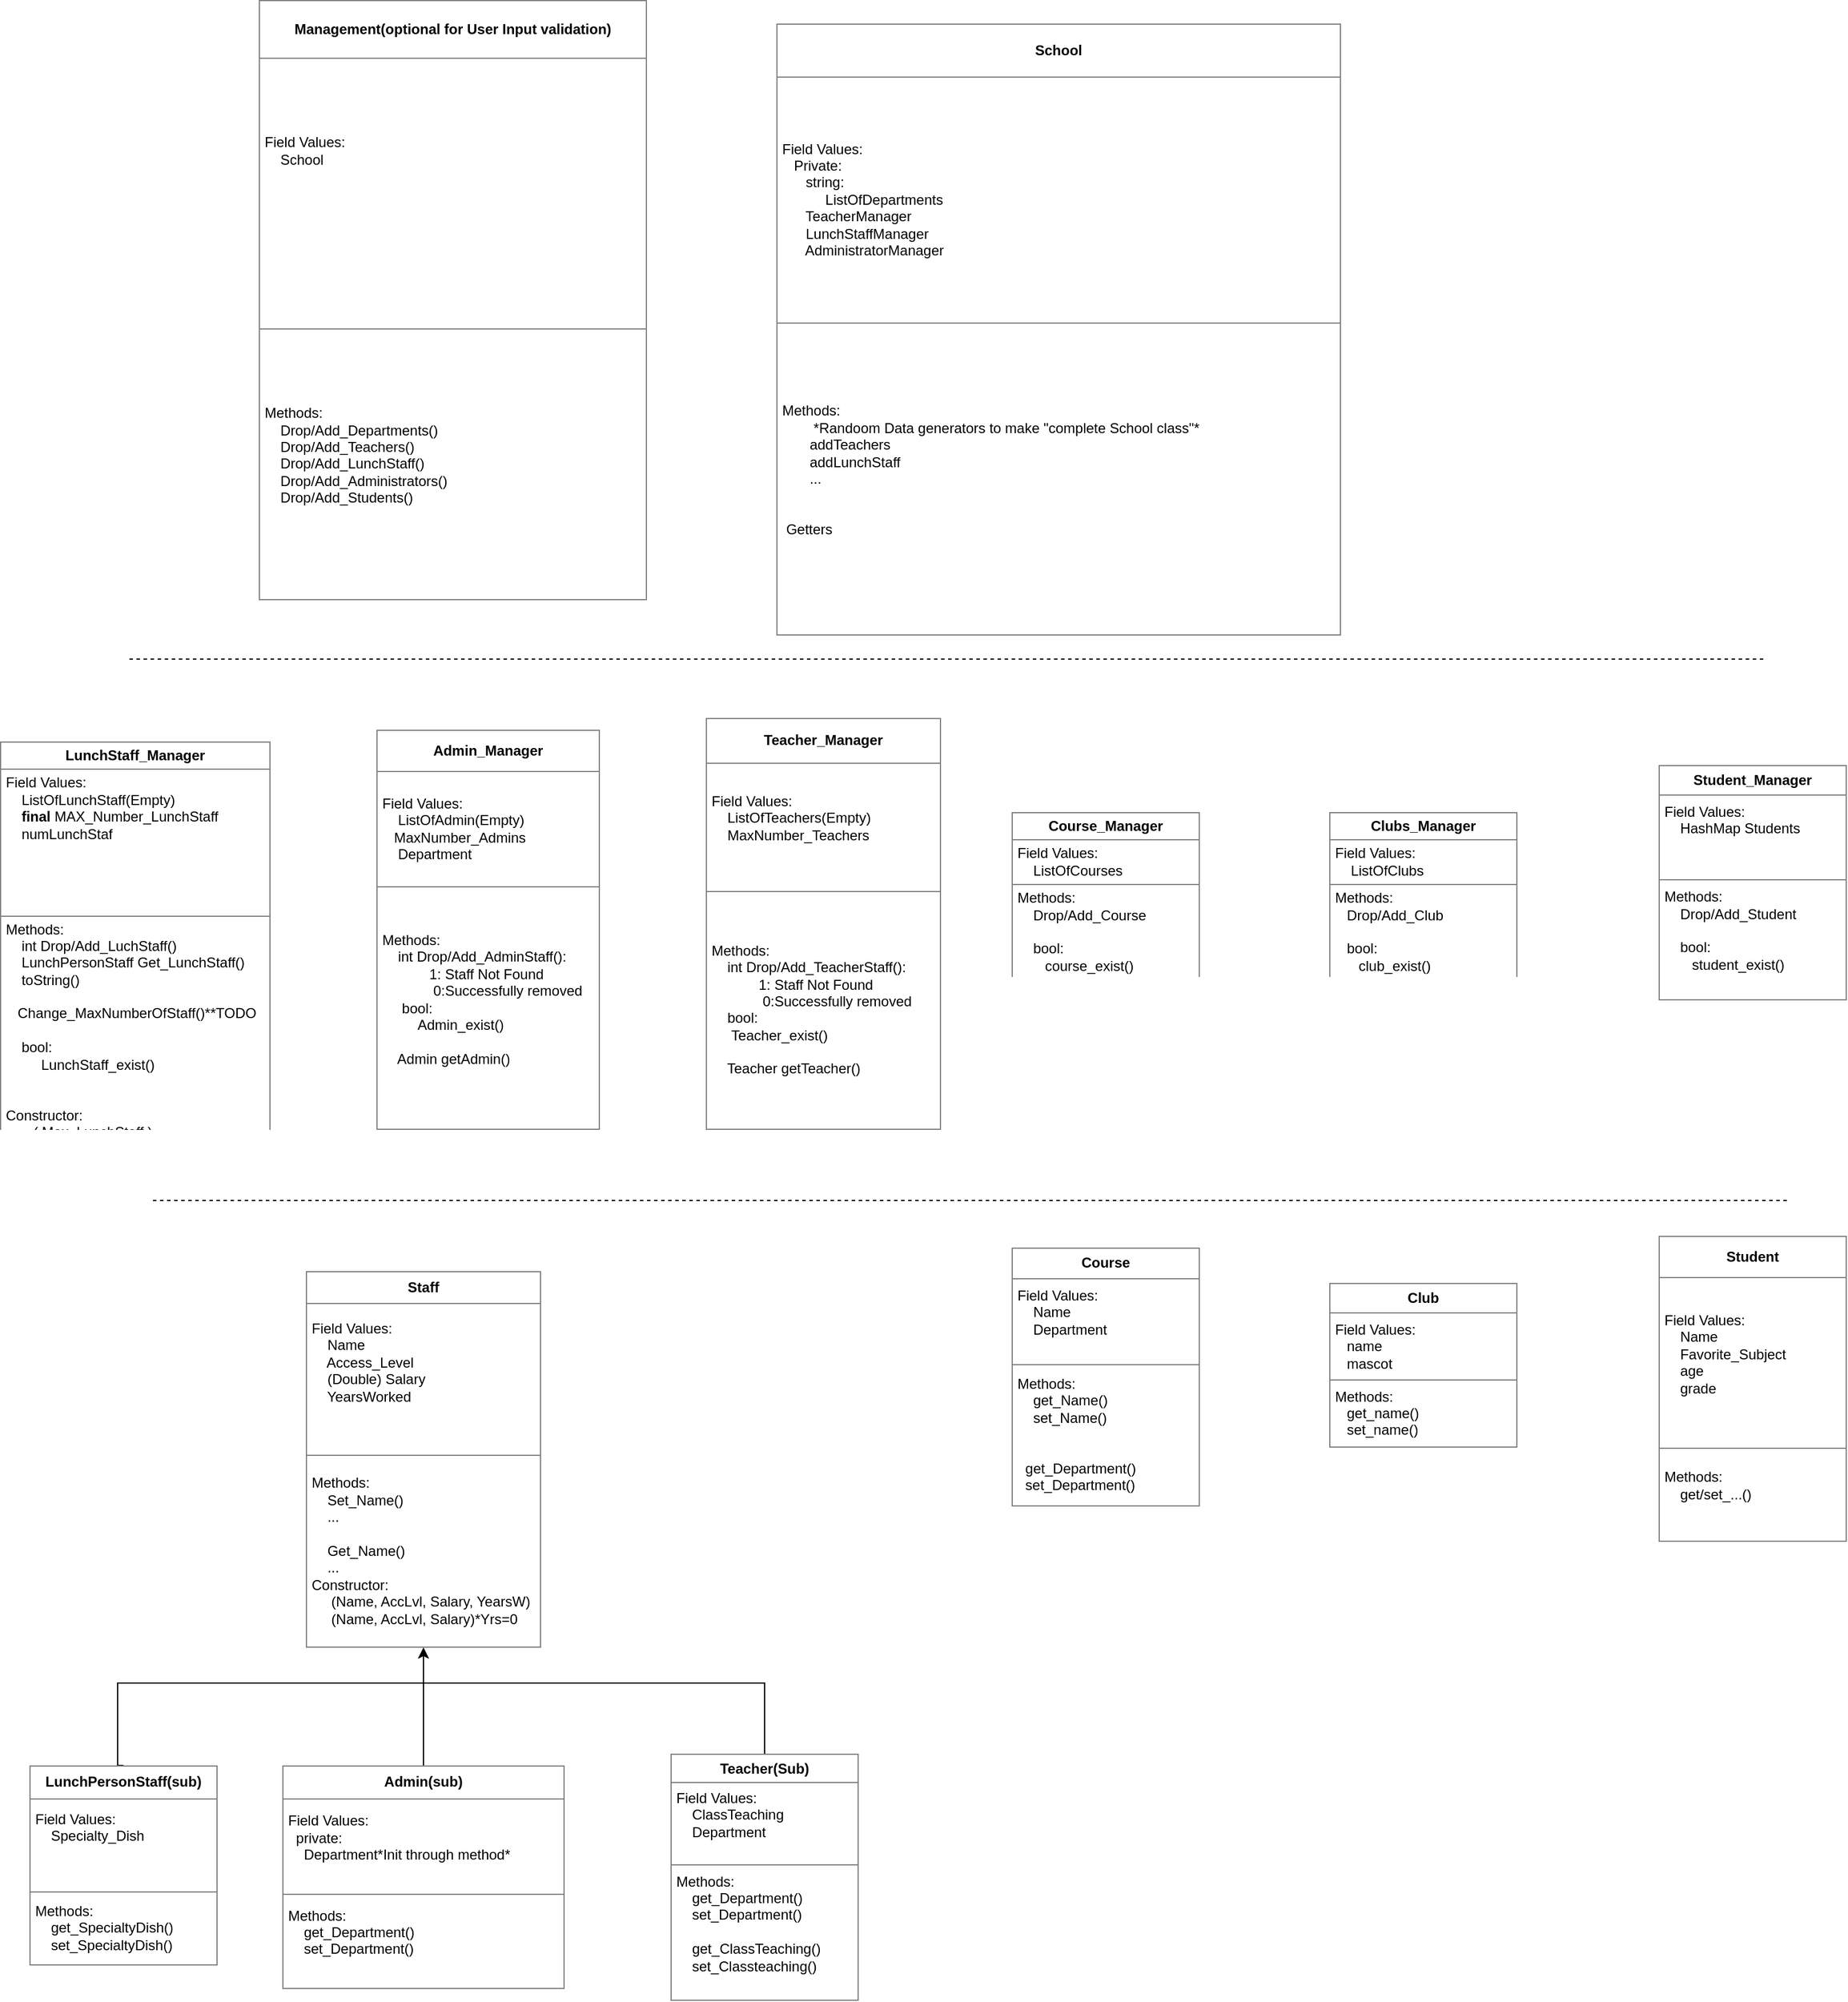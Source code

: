<mxfile version="13.7.9" type="device"><diagram id="CYqtl_8fbFXswNkJEeXY" name="Page-1"><mxGraphModel dx="852" dy="2194" grid="1" gridSize="10" guides="1" tooltips="1" connect="1" arrows="1" fold="1" page="1" pageScale="1" pageWidth="1700" pageHeight="1700" math="0" shadow="0"><root><mxCell id="0"/><mxCell id="1" parent="0"/><mxCell id="c9F91eV5rau_Zy3yY7gF-6" value="&lt;table border=&quot;1&quot; width=&quot;100%&quot; cellpadding=&quot;4&quot; style=&quot;width: 100% ; height: 100% ; border-collapse: collapse&quot;&gt;&lt;tbody&gt;&lt;tr&gt;&lt;th align=&quot;center&quot;&gt;Management(optional for User Input validation)&lt;/th&gt;&lt;/tr&gt;&lt;tr&gt;&lt;td&gt;&lt;div&gt;Field Values:&lt;/div&gt;&lt;div&gt;&amp;nbsp; &amp;nbsp; School&lt;/div&gt;&lt;div&gt;&lt;br&gt;&lt;/div&gt;&lt;div&gt;&amp;nbsp; &amp;nbsp;&lt;/div&gt;&lt;span&gt;&amp;nbsp;&amp;nbsp;&lt;/span&gt;&lt;br&gt;&lt;span&gt;&amp;nbsp;&amp;nbsp;&lt;/span&gt;&lt;br&gt;&amp;nbsp; &amp;nbsp; &amp;nbsp; &amp;nbsp;&amp;nbsp;&lt;/td&gt;&lt;/tr&gt;&lt;tr&gt;&lt;td&gt;Methods:&lt;br&gt;&amp;nbsp; &amp;nbsp; Drop/Add_Departments()&lt;br&gt;&amp;nbsp; &amp;nbsp; Drop/Add_Teachers()&lt;br&gt;&amp;nbsp; &amp;nbsp; Drop/Add_LunchStaff()&lt;br&gt;&amp;nbsp; &amp;nbsp; Drop/Add_Administrators()&lt;br&gt;&amp;nbsp; &amp;nbsp; Drop/Add_Students()&lt;br&gt;&lt;br&gt;&lt;/td&gt;&lt;/tr&gt;&lt;/tbody&gt;&lt;/table&gt;" style="text;html=1;strokeColor=none;fillColor=none;overflow=fill;rounded=0;shadow=0;glass=0;sketch=0;" parent="1" vertex="1"><mxGeometry x="250" y="-1700" width="330" height="510" as="geometry"/></mxCell><mxCell id="kt6gV3FEVKkRpZ1Z822J-2" value="&lt;table border=&quot;1&quot; width=&quot;100%&quot; cellpadding=&quot;4&quot; style=&quot;width: 100% ; height: 100% ; border-collapse: collapse&quot;&gt;&lt;tbody&gt;&lt;tr&gt;&lt;th align=&quot;center&quot;&gt;Staff&lt;/th&gt;&lt;/tr&gt;&lt;tr&gt;&lt;td&gt;Field Values:&lt;br&gt;&amp;nbsp; &amp;nbsp; Name&amp;nbsp;&lt;br&gt;&amp;nbsp; &amp;nbsp; Access_Level&lt;br&gt;&amp;nbsp; &amp;nbsp; (Double) Salary&lt;br&gt;&amp;nbsp; &amp;nbsp; YearsWorked&lt;br&gt;&amp;nbsp; &amp;nbsp; &amp;nbsp;&lt;br&gt;&lt;br&gt;&lt;/td&gt;&lt;/tr&gt;&lt;tr&gt;&lt;td&gt;Methods:&lt;br&gt;&amp;nbsp; &amp;nbsp; Set_Name()&lt;br&gt;&amp;nbsp; &amp;nbsp; ...&lt;br&gt;&lt;br&gt;&amp;nbsp; &amp;nbsp; Get_Name()&lt;br&gt;&amp;nbsp; &amp;nbsp; ...&lt;br&gt;Constructor:&lt;br&gt;&amp;nbsp; &amp;nbsp; &amp;nbsp;(Name, AccLvl, Salary, YearsW)&lt;br&gt;&amp;nbsp; &amp;nbsp; &amp;nbsp;(Name, AccLvl, Salary)*Yrs=0&lt;/td&gt;&lt;/tr&gt;&lt;/tbody&gt;&lt;/table&gt;" style="text;html=1;strokeColor=none;fillColor=none;overflow=fill;" parent="1" vertex="1"><mxGeometry x="290" y="-620" width="200" height="320" as="geometry"/></mxCell><mxCell id="kt6gV3FEVKkRpZ1Z822J-3" value="&lt;table border=&quot;1&quot; width=&quot;100%&quot; cellpadding=&quot;4&quot; style=&quot;width: 100% ; height: 100% ; border-collapse: collapse&quot;&gt;&lt;tbody&gt;&lt;tr&gt;&lt;th align=&quot;center&quot;&gt;Teacher_Manager&lt;/th&gt;&lt;/tr&gt;&lt;tr&gt;&lt;td&gt;Field Values:&lt;br&gt;&amp;nbsp; &amp;nbsp; ListOfTeachers(Empty)&lt;br&gt;&amp;nbsp; &amp;nbsp; MaxNumber_Teachers&lt;br&gt;&lt;br&gt;&lt;/td&gt;&lt;/tr&gt;&lt;tr&gt;&lt;td&gt;Methods:&lt;br&gt;&amp;nbsp; &amp;nbsp; int Drop/Add_TeacherStaff():&lt;br&gt;&amp;nbsp; &amp;nbsp; &amp;nbsp; &amp;nbsp; &amp;nbsp; &amp;nbsp; 1: Staff Not Found&lt;br&gt;&amp;nbsp; &amp;nbsp; &amp;nbsp; &amp;nbsp; &amp;nbsp; &amp;nbsp; &amp;nbsp;0:Successfully removed&lt;br&gt;&amp;nbsp; &amp;nbsp; bool:&lt;br&gt;&amp;nbsp; &amp;nbsp; &amp;nbsp;Teacher_exist()&lt;br&gt;&amp;nbsp; &amp;nbsp; &amp;nbsp;&lt;br&gt;&amp;nbsp; &amp;nbsp; Teacher getTeacher()&lt;/td&gt;&lt;/tr&gt;&lt;/tbody&gt;&lt;/table&gt;" style="text;html=1;strokeColor=none;fillColor=none;overflow=fill;" parent="1" vertex="1"><mxGeometry x="630" y="-1090" width="200" height="350" as="geometry"/></mxCell><mxCell id="kt6gV3FEVKkRpZ1Z822J-4" value="&lt;table border=&quot;1&quot; width=&quot;100%&quot; cellpadding=&quot;4&quot; style=&quot;width: 100% ; height: 100% ; border-collapse: collapse&quot;&gt;&lt;tbody&gt;&lt;tr&gt;&lt;th align=&quot;center&quot;&gt;Clubs_Manager&lt;/th&gt;&lt;/tr&gt;&lt;tr&gt;&lt;td&gt;Field Values:&lt;br&gt;&amp;nbsp; &amp;nbsp; ListOfClubs&lt;/td&gt;&lt;/tr&gt;&lt;tr&gt;&lt;td&gt;Methods:&lt;br&gt;&amp;nbsp; &amp;nbsp;Drop/Add_Club&lt;br&gt;&amp;nbsp; &amp;nbsp;&lt;br&gt;&amp;nbsp; &amp;nbsp;bool:&lt;br&gt;&amp;nbsp; &amp;nbsp; &amp;nbsp; club_exist()&lt;/td&gt;&lt;/tr&gt;&lt;/tbody&gt;&lt;/table&gt;" style="text;html=1;strokeColor=none;fillColor=none;overflow=fill;" parent="1" vertex="1"><mxGeometry x="1160" y="-1010" width="160" height="140" as="geometry"/></mxCell><mxCell id="kt6gV3FEVKkRpZ1Z822J-5" value="&lt;table border=&quot;1&quot; width=&quot;100%&quot; cellpadding=&quot;4&quot; style=&quot;width: 100% ; height: 100% ; border-collapse: collapse&quot;&gt;&lt;tbody&gt;&lt;tr&gt;&lt;th align=&quot;center&quot;&gt;Student_Manager&lt;/th&gt;&lt;/tr&gt;&lt;tr&gt;&lt;td&gt;Field Values:&lt;br&gt;&amp;nbsp; &amp;nbsp; HashMap Students&lt;br&gt;&lt;br&gt;&lt;br&gt;&lt;/td&gt;&lt;/tr&gt;&lt;tr&gt;&lt;td&gt;Methods:&lt;br&gt;&amp;nbsp; &amp;nbsp; Drop/Add_Student&lt;br&gt;&lt;br&gt;&amp;nbsp; &amp;nbsp; bool:&lt;br&gt;&amp;nbsp; &amp;nbsp; &amp;nbsp; &amp;nbsp;student_exist()&lt;br&gt;&lt;br&gt;&lt;/td&gt;&lt;/tr&gt;&lt;/tbody&gt;&lt;/table&gt;" style="text;html=1;strokeColor=none;fillColor=none;overflow=fill;" parent="1" vertex="1"><mxGeometry x="1440" y="-1050" width="160" height="200" as="geometry"/></mxCell><mxCell id="kt6gV3FEVKkRpZ1Z822J-6" value="&lt;table border=&quot;1&quot; width=&quot;100%&quot; cellpadding=&quot;4&quot; style=&quot;width: 100% ; height: 100% ; border-collapse: collapse&quot;&gt;&lt;tbody&gt;&lt;tr&gt;&lt;th align=&quot;center&quot;&gt;&lt;b&gt;LunchStaff_Manager&lt;/b&gt;&lt;/th&gt;&lt;/tr&gt;&lt;tr&gt;&lt;td&gt;Field Values:&lt;br&gt;&amp;nbsp; &amp;nbsp; ListOfLunchStaff(Empty)&lt;br&gt;&amp;nbsp; &amp;nbsp; &lt;b&gt;final &lt;/b&gt;MAX_Number_LunchStaff&lt;br&gt;&amp;nbsp; &amp;nbsp; numLunchStaf&lt;br&gt;&lt;br&gt;&lt;br&gt;&lt;br&gt;&lt;br&gt;&lt;/td&gt;&lt;/tr&gt;&lt;tr&gt;&lt;td&gt;Methods:&lt;br&gt;&amp;nbsp; &amp;nbsp; int Drop/Add_LuchStaff()&lt;br&gt;&amp;nbsp; &amp;nbsp; LunchPersonStaff Get_LunchStaff()&lt;br&gt;&amp;nbsp; &amp;nbsp; toString()&lt;br&gt;&lt;br&gt;&amp;nbsp; &amp;nbsp;Change_MaxNumberOfStaff()**TODO&lt;br&gt;&amp;nbsp; &amp;nbsp;&lt;br&gt;&amp;nbsp; &amp;nbsp; bool:&lt;br&gt;&amp;nbsp; &amp;nbsp; &amp;nbsp; &amp;nbsp; &amp;nbsp;LunchStaff_exist()&lt;br&gt;&amp;nbsp; &amp;nbsp;&lt;br&gt;&lt;br&gt;Constructor:&lt;br&gt;&amp;nbsp; &amp;nbsp; &amp;nbsp; &amp;nbsp;( Max_LunchStaff )&lt;/td&gt;&lt;/tr&gt;&lt;/tbody&gt;&lt;/table&gt;" style="text;html=1;strokeColor=none;fillColor=none;overflow=fill;" parent="1" vertex="1"><mxGeometry x="30" y="-1070" width="230" height="330" as="geometry"/></mxCell><mxCell id="kt6gV3FEVKkRpZ1Z822J-7" value="&lt;table border=&quot;1&quot; width=&quot;100%&quot; cellpadding=&quot;4&quot; style=&quot;width: 100% ; height: 100% ; border-collapse: collapse&quot;&gt;&lt;tbody&gt;&lt;tr&gt;&lt;th align=&quot;center&quot;&gt;Admin_Manager&lt;br&gt;&lt;/th&gt;&lt;/tr&gt;&lt;tr&gt;&lt;td&gt;Field Values:&lt;br&gt;&amp;nbsp; &amp;nbsp; ListOfAdmin(Empty)&lt;br&gt;&amp;nbsp; &amp;nbsp;MaxNumber_Admins&lt;br&gt;&amp;nbsp; &amp;nbsp; Department&lt;/td&gt;&lt;/tr&gt;&lt;tr&gt;&lt;td&gt;Methods:&lt;br&gt;&amp;nbsp; &amp;nbsp; int Drop/Add_AdminStaff():&lt;br&gt;&amp;nbsp; &amp;nbsp; &amp;nbsp; &amp;nbsp; &amp;nbsp; &amp;nbsp; 1: Staff Not Found&lt;br&gt;&amp;nbsp; &amp;nbsp; &amp;nbsp; &amp;nbsp; &amp;nbsp; &amp;nbsp; &amp;nbsp;0:Successfully removed&lt;br&gt;&amp;nbsp; &amp;nbsp; &amp;nbsp;bool:&lt;br&gt;&amp;nbsp; &amp;nbsp; &amp;nbsp; &amp;nbsp; &amp;nbsp;Admin_exist()&lt;br&gt;&amp;nbsp; &amp;nbsp;&lt;br&gt;&amp;nbsp; &amp;nbsp; Admin getAdmin()&lt;br&gt;&amp;nbsp; &amp;nbsp;&amp;nbsp;&lt;/td&gt;&lt;/tr&gt;&lt;/tbody&gt;&lt;/table&gt;" style="text;html=1;strokeColor=none;fillColor=none;overflow=fill;" parent="1" vertex="1"><mxGeometry x="350" y="-1080" width="190" height="340" as="geometry"/></mxCell><mxCell id="Un-mz5XzRoQPbbPSH105-15" style="edgeStyle=orthogonalEdgeStyle;rounded=0;orthogonalLoop=1;jettySize=auto;html=1;exitX=0.5;exitY=0;exitDx=0;exitDy=0;entryX=0.5;entryY=1;entryDx=0;entryDy=0;" parent="1" source="kt6gV3FEVKkRpZ1Z822J-12" target="kt6gV3FEVKkRpZ1Z822J-2" edge="1"><mxGeometry relative="1" as="geometry"><Array as="points"><mxPoint x="130" y="-270"/><mxPoint x="390" y="-270"/></Array></mxGeometry></mxCell><mxCell id="kt6gV3FEVKkRpZ1Z822J-12" value="&lt;table border=&quot;1&quot; width=&quot;100%&quot; cellpadding=&quot;4&quot; style=&quot;width: 100% ; height: 100% ; border-collapse: collapse&quot;&gt;&lt;tbody&gt;&lt;tr&gt;&lt;th align=&quot;center&quot;&gt;LunchPersonStaff(sub)&lt;/th&gt;&lt;/tr&gt;&lt;tr&gt;&lt;td&gt;Field Values:&lt;br&gt;&amp;nbsp; &amp;nbsp; Specialty_Dish&lt;br&gt;&lt;br&gt;&lt;br&gt;&lt;/td&gt;&lt;/tr&gt;&lt;tr&gt;&lt;td&gt;Methods:&lt;br&gt;&amp;nbsp; &amp;nbsp; get_SpecialtyDish()&lt;br&gt;&amp;nbsp; &amp;nbsp; set_SpecialtyDish()&lt;/td&gt;&lt;/tr&gt;&lt;/tbody&gt;&lt;/table&gt;" style="text;html=1;strokeColor=none;fillColor=none;overflow=fill;" parent="1" vertex="1"><mxGeometry x="55" y="-200" width="160" height="170" as="geometry"/></mxCell><mxCell id="Un-mz5XzRoQPbbPSH105-17" style="edgeStyle=orthogonalEdgeStyle;rounded=0;orthogonalLoop=1;jettySize=auto;html=1;exitX=0.5;exitY=0;exitDx=0;exitDy=0;entryX=0.5;entryY=1;entryDx=0;entryDy=0;" parent="1" source="Un-mz5XzRoQPbbPSH105-1" target="kt6gV3FEVKkRpZ1Z822J-2" edge="1"><mxGeometry relative="1" as="geometry"><Array as="points"><mxPoint x="680" y="-210"/><mxPoint x="680" y="-270"/><mxPoint x="390" y="-270"/></Array></mxGeometry></mxCell><mxCell id="Un-mz5XzRoQPbbPSH105-1" value="&lt;table border=&quot;1&quot; width=&quot;100%&quot; cellpadding=&quot;4&quot; style=&quot;width: 100% ; height: 100% ; border-collapse: collapse&quot;&gt;&lt;tbody&gt;&lt;tr&gt;&lt;th align=&quot;center&quot;&gt;Teacher&lt;b&gt;(Sub)&lt;/b&gt;&lt;/th&gt;&lt;/tr&gt;&lt;tr&gt;&lt;td&gt;Field Values:&lt;br&gt;&amp;nbsp; &amp;nbsp; ClassTeaching&lt;br&gt;&amp;nbsp; &amp;nbsp; Department&lt;br&gt;&lt;br&gt;&lt;/td&gt;&lt;/tr&gt;&lt;tr&gt;&lt;td&gt;Methods:&lt;br&gt;&amp;nbsp; &amp;nbsp; get_Department()&lt;br&gt;&amp;nbsp; &amp;nbsp; set_Department()&lt;br&gt;&amp;nbsp; &amp;nbsp;&amp;nbsp;&lt;br&gt;&amp;nbsp; &amp;nbsp; get_ClassTeaching()&lt;br&gt;&amp;nbsp; &amp;nbsp; set_Classteaching()&lt;br&gt;&amp;nbsp;&lt;/td&gt;&lt;/tr&gt;&lt;/tbody&gt;&lt;/table&gt;" style="text;html=1;strokeColor=none;fillColor=none;overflow=fill;" parent="1" vertex="1"><mxGeometry x="600" y="-210" width="160" height="210" as="geometry"/></mxCell><mxCell id="Un-mz5XzRoQPbbPSH105-16" style="edgeStyle=orthogonalEdgeStyle;rounded=0;orthogonalLoop=1;jettySize=auto;html=1;exitX=0.5;exitY=0;exitDx=0;exitDy=0;entryX=0.5;entryY=1;entryDx=0;entryDy=0;" parent="1" source="Un-mz5XzRoQPbbPSH105-2" target="kt6gV3FEVKkRpZ1Z822J-2" edge="1"><mxGeometry relative="1" as="geometry"/></mxCell><mxCell id="Un-mz5XzRoQPbbPSH105-2" value="&lt;table border=&quot;1&quot; width=&quot;100%&quot; cellpadding=&quot;4&quot; style=&quot;width: 100% ; height: 100% ; border-collapse: collapse&quot;&gt;&lt;tbody&gt;&lt;tr&gt;&lt;th align=&quot;center&quot;&gt;Admin(sub)&lt;/th&gt;&lt;/tr&gt;&lt;tr&gt;&lt;td&gt;Field Values:&lt;br&gt;&amp;nbsp; private:&lt;br&gt;&amp;nbsp; &amp;nbsp; Department*Init through method*&lt;br&gt;&lt;br&gt;&lt;/td&gt;&lt;/tr&gt;&lt;tr&gt;&lt;td&gt;Methods:&lt;br&gt;&amp;nbsp; &amp;nbsp; get_Department()&lt;br&gt;&amp;nbsp; &amp;nbsp; set_Department()&lt;br&gt;&lt;br&gt;&lt;/td&gt;&lt;/tr&gt;&lt;/tbody&gt;&lt;/table&gt;" style="text;html=1;strokeColor=none;fillColor=none;overflow=fill;" parent="1" vertex="1"><mxGeometry x="270" y="-200" width="240" height="190" as="geometry"/></mxCell><mxCell id="Un-mz5XzRoQPbbPSH105-4" value="&lt;table border=&quot;1&quot; width=&quot;100%&quot; cellpadding=&quot;4&quot; style=&quot;width: 100% ; height: 100% ; border-collapse: collapse&quot;&gt;&lt;tbody&gt;&lt;tr&gt;&lt;th align=&quot;center&quot;&gt;Club&lt;/th&gt;&lt;/tr&gt;&lt;tr&gt;&lt;td&gt;Field Values:&lt;br&gt;&amp;nbsp; &amp;nbsp;name&lt;br&gt;&amp;nbsp; &amp;nbsp;mascot&lt;br&gt;&lt;/td&gt;&lt;/tr&gt;&lt;tr&gt;&lt;td&gt;Methods:&lt;br&gt;&amp;nbsp; &amp;nbsp;get_name()&lt;br&gt;&amp;nbsp; &amp;nbsp;set_name()&lt;/td&gt;&lt;/tr&gt;&lt;/tbody&gt;&lt;/table&gt;" style="text;html=1;strokeColor=none;fillColor=none;overflow=fill;" parent="1" vertex="1"><mxGeometry x="1160" y="-610" width="160" height="140" as="geometry"/></mxCell><mxCell id="Un-mz5XzRoQPbbPSH105-7" value="&lt;table border=&quot;1&quot; width=&quot;100%&quot; cellpadding=&quot;4&quot; style=&quot;width: 100% ; height: 100% ; border-collapse: collapse&quot;&gt;&lt;tbody&gt;&lt;tr&gt;&lt;th align=&quot;center&quot;&gt;Student&lt;/th&gt;&lt;/tr&gt;&lt;tr&gt;&lt;td&gt;Field Values:&lt;br&gt;&amp;nbsp; &amp;nbsp; Name&lt;br&gt;&amp;nbsp; &amp;nbsp; Favorite_Subject&lt;br&gt;&amp;nbsp; &amp;nbsp; age&lt;br&gt;&amp;nbsp; &amp;nbsp; grade&lt;br&gt;&lt;br&gt;&lt;/td&gt;&lt;/tr&gt;&lt;tr&gt;&lt;td&gt;Methods:&lt;br&gt;&amp;nbsp; &amp;nbsp; get/set_...()&lt;br&gt;&amp;nbsp;&amp;nbsp;&lt;/td&gt;&lt;/tr&gt;&lt;/tbody&gt;&lt;/table&gt;" style="text;html=1;strokeColor=none;fillColor=none;overflow=fill;" parent="1" vertex="1"><mxGeometry x="1440" y="-650" width="160" height="260" as="geometry"/></mxCell><mxCell id="Un-mz5XzRoQPbbPSH105-22" value="" style="endArrow=none;dashed=1;html=1;" parent="1" edge="1"><mxGeometry width="50" height="50" relative="1" as="geometry"><mxPoint x="160" y="-680" as="sourcePoint"/><mxPoint x="1550" y="-680" as="targetPoint"/></mxGeometry></mxCell><mxCell id="Un-mz5XzRoQPbbPSH105-23" value="" style="endArrow=none;dashed=1;html=1;" parent="1" edge="1"><mxGeometry width="50" height="50" relative="1" as="geometry"><mxPoint x="140" y="-1140" as="sourcePoint"/><mxPoint x="1530" y="-1140" as="targetPoint"/></mxGeometry></mxCell><mxCell id="RwJn_oJPh_kiAd_ZZzhf-1" value="&lt;table border=&quot;1&quot; width=&quot;100%&quot; cellpadding=&quot;4&quot; style=&quot;width: 100% ; height: 100% ; border-collapse: collapse&quot;&gt;&lt;tbody&gt;&lt;tr&gt;&lt;th align=&quot;center&quot;&gt;Course&lt;/th&gt;&lt;/tr&gt;&lt;tr&gt;&lt;td&gt;Field Values:&lt;br&gt;&amp;nbsp; &amp;nbsp; Name&lt;br&gt;&amp;nbsp; &amp;nbsp; Department&lt;br&gt;&lt;br&gt;&lt;/td&gt;&lt;/tr&gt;&lt;tr&gt;&lt;td&gt;Methods:&lt;br&gt;&amp;nbsp; &amp;nbsp; get_Name()&lt;br&gt;&amp;nbsp; &amp;nbsp; set_Name()&lt;br&gt;&lt;br&gt;&lt;br&gt;&amp;nbsp; get_Department()&lt;br&gt;&amp;nbsp; set_Department()&lt;/td&gt;&lt;/tr&gt;&lt;/tbody&gt;&lt;/table&gt;" style="text;html=1;strokeColor=none;fillColor=none;overflow=fill;" parent="1" vertex="1"><mxGeometry x="890" y="-640" width="160" height="220" as="geometry"/></mxCell><mxCell id="RwJn_oJPh_kiAd_ZZzhf-2" value="&lt;table border=&quot;1&quot; width=&quot;100%&quot; cellpadding=&quot;4&quot; style=&quot;width: 100% ; height: 100% ; border-collapse: collapse&quot;&gt;&lt;tbody&gt;&lt;tr&gt;&lt;th align=&quot;center&quot;&gt;Course_Manager&lt;/th&gt;&lt;/tr&gt;&lt;tr&gt;&lt;td&gt;Field Values:&lt;br&gt;&amp;nbsp; &amp;nbsp; ListOfCourses&lt;/td&gt;&lt;/tr&gt;&lt;tr&gt;&lt;td&gt;Methods:&lt;br&gt;&amp;nbsp; &amp;nbsp; Drop/Add_Course&lt;br&gt;&lt;br&gt;&amp;nbsp; &amp;nbsp; bool:&lt;br&gt;&amp;nbsp; &amp;nbsp; &amp;nbsp; &amp;nbsp;course_exist()&lt;br&gt;&lt;/td&gt;&lt;/tr&gt;&lt;/tbody&gt;&lt;/table&gt;" style="text;html=1;strokeColor=none;fillColor=none;overflow=fill;" parent="1" vertex="1"><mxGeometry x="890" y="-1010" width="160" height="140" as="geometry"/></mxCell><mxCell id="-l5eL8TnOzm9fnrFc4kz-1" value="&lt;table border=&quot;1&quot; width=&quot;100%&quot; cellpadding=&quot;4&quot; style=&quot;width: 100% ; height: 100% ; border-collapse: collapse&quot;&gt;&lt;tbody&gt;&lt;tr&gt;&lt;th style=&quot;text-align: center&quot;&gt;School&lt;/th&gt;&lt;/tr&gt;&lt;tr&gt;&lt;td&gt;&lt;div&gt;Field Values:&amp;nbsp; &amp;nbsp;&lt;/div&gt;&lt;div&gt;&amp;nbsp; &amp;nbsp;Private:&lt;/div&gt;&lt;div&gt;&amp;nbsp; &amp;nbsp; &amp;nbsp; string:&lt;/div&gt;&lt;div&gt;&amp;nbsp; &amp;nbsp; &amp;nbsp; &amp;nbsp; &amp;nbsp; &amp;nbsp;ListOfDepartments&lt;/div&gt;&lt;div&gt;&amp;nbsp; &amp;nbsp; &amp;nbsp; TeacherManager&lt;/div&gt;&lt;div&gt;&amp;nbsp; &amp;nbsp; &amp;nbsp; LunchStaffManager&lt;/div&gt;&lt;div&gt;&amp;nbsp; &amp;nbsp; &amp;nbsp; AdministratorManager&amp;nbsp;&lt;/div&gt;&lt;/td&gt;&lt;/tr&gt;&lt;tr&gt;&lt;td&gt;Methods:&lt;br&gt;&amp;nbsp; &amp;nbsp; &amp;nbsp; &amp;nbsp; *Randoom Data generators to make &quot;complete School class&quot;*&lt;br&gt;&amp;nbsp; &amp;nbsp; &amp;nbsp; &amp;nbsp;addTeachers&amp;nbsp;&amp;nbsp;&lt;br&gt;&amp;nbsp; &amp;nbsp; &amp;nbsp; &amp;nbsp;addLunchStaff&lt;br&gt;&amp;nbsp; &amp;nbsp; &amp;nbsp; &amp;nbsp;...&lt;br&gt;&amp;nbsp; &amp;nbsp; &amp;nbsp;&amp;nbsp;&lt;br&gt;&amp;nbsp;&amp;nbsp;&lt;br&gt;&amp;nbsp;Getters&lt;br&gt;&lt;br&gt;&lt;/td&gt;&lt;/tr&gt;&lt;/tbody&gt;&lt;/table&gt;" style="text;html=1;strokeColor=none;fillColor=none;overflow=fill;align=left;" vertex="1" parent="1"><mxGeometry x="690" y="-1680" width="480" height="520" as="geometry"/></mxCell></root></mxGraphModel></diagram></mxfile>